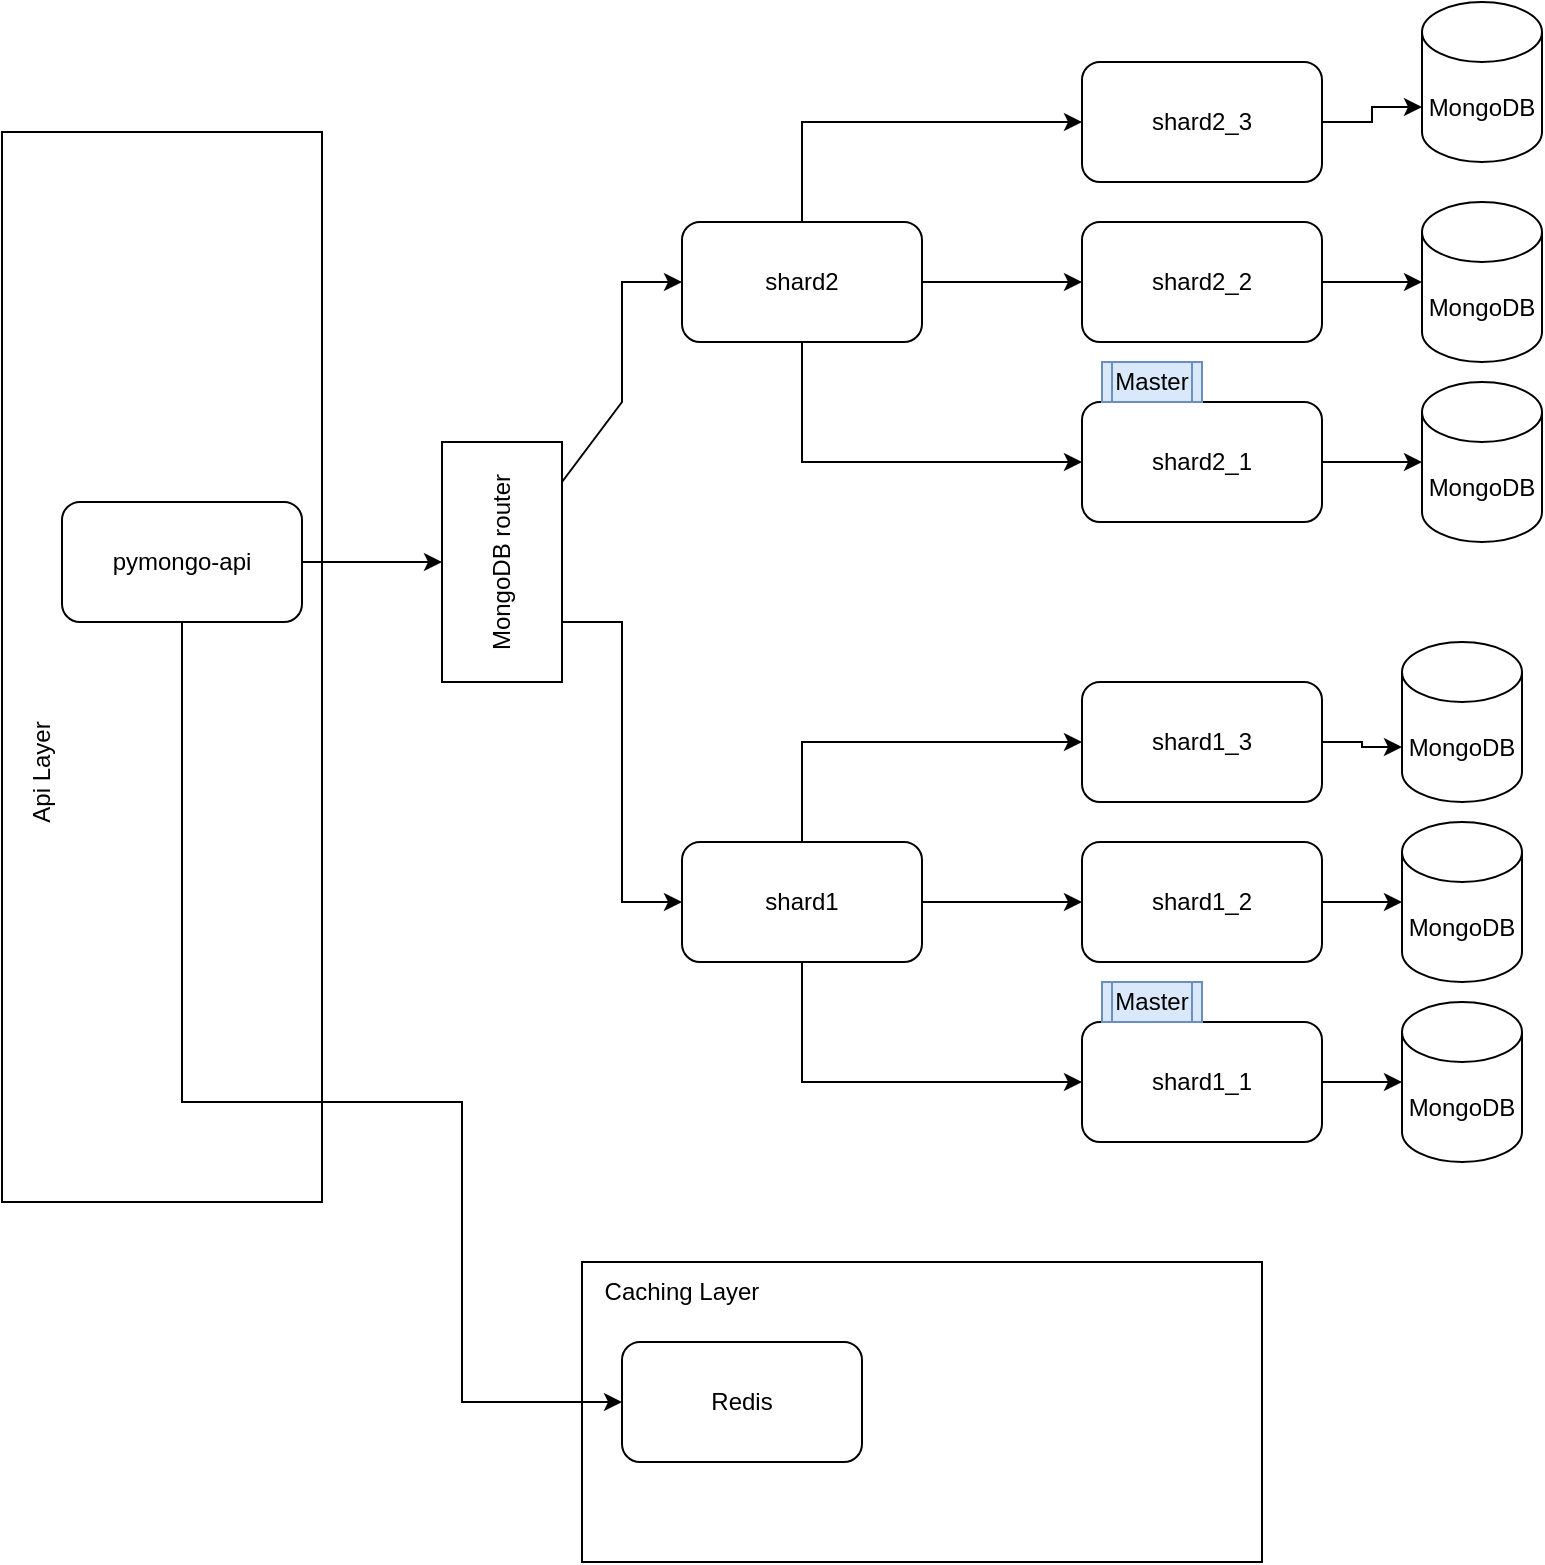 <mxfile version="24.8.9">
  <diagram name="Page-1" id="-H_mtQnk-PTXWXPvYvuk">
    <mxGraphModel dx="1012" dy="592" grid="1" gridSize="10" guides="1" tooltips="1" connect="1" arrows="1" fold="1" page="1" pageScale="1" pageWidth="1169" pageHeight="827" math="0" shadow="0">
      <root>
        <mxCell id="0" />
        <mxCell id="1" parent="0" />
        <mxCell id="quuRfxYI1Brjr8cdpD_s-44" value="" style="rounded=0;whiteSpace=wrap;html=1;rotation=-90;" vertex="1" parent="1">
          <mxGeometry x="22.5" y="272.5" width="535" height="160" as="geometry" />
        </mxCell>
        <mxCell id="zA23MoTUsTF4_91t8viU-2" value="MongoDB" style="shape=cylinder3;whiteSpace=wrap;html=1;boundedLbl=1;backgroundOutline=1;size=15;" parent="1" vertex="1">
          <mxGeometry x="920" y="210" width="60" height="80" as="geometry" />
        </mxCell>
        <mxCell id="uGlacwfJj0JokIyBRGli-6" style="edgeStyle=orthogonalEdgeStyle;rounded=0;orthogonalLoop=1;jettySize=auto;html=1;entryX=0.5;entryY=0;entryDx=0;entryDy=0;" parent="1" source="zA23MoTUsTF4_91t8viU-3" target="uGlacwfJj0JokIyBRGli-5" edge="1">
          <mxGeometry relative="1" as="geometry" />
        </mxCell>
        <mxCell id="zA23MoTUsTF4_91t8viU-3" value="pymongo-api" style="rounded=1;whiteSpace=wrap;html=1;" parent="1" vertex="1">
          <mxGeometry x="240" y="270" width="120" height="60" as="geometry" />
        </mxCell>
        <mxCell id="quuRfxYI1Brjr8cdpD_s-11" style="edgeStyle=orthogonalEdgeStyle;rounded=0;orthogonalLoop=1;jettySize=auto;html=1;" edge="1" parent="1" source="uGlacwfJj0JokIyBRGli-3" target="quuRfxYI1Brjr8cdpD_s-2">
          <mxGeometry relative="1" as="geometry" />
        </mxCell>
        <mxCell id="quuRfxYI1Brjr8cdpD_s-12" style="edgeStyle=orthogonalEdgeStyle;rounded=0;orthogonalLoop=1;jettySize=auto;html=1;entryX=0;entryY=0.5;entryDx=0;entryDy=0;" edge="1" parent="1" source="uGlacwfJj0JokIyBRGli-3" target="quuRfxYI1Brjr8cdpD_s-4">
          <mxGeometry relative="1" as="geometry">
            <Array as="points">
              <mxPoint x="610" y="390" />
            </Array>
          </mxGeometry>
        </mxCell>
        <mxCell id="quuRfxYI1Brjr8cdpD_s-15" style="edgeStyle=orthogonalEdgeStyle;rounded=0;orthogonalLoop=1;jettySize=auto;html=1;entryX=0;entryY=0.5;entryDx=0;entryDy=0;" edge="1" parent="1" source="uGlacwfJj0JokIyBRGli-3" target="quuRfxYI1Brjr8cdpD_s-3">
          <mxGeometry relative="1" as="geometry">
            <Array as="points">
              <mxPoint x="610" y="560" />
            </Array>
          </mxGeometry>
        </mxCell>
        <mxCell id="uGlacwfJj0JokIyBRGli-3" value="shard1" style="rounded=1;whiteSpace=wrap;html=1;" parent="1" vertex="1">
          <mxGeometry x="550" y="440" width="120" height="60" as="geometry" />
        </mxCell>
        <mxCell id="uGlacwfJj0JokIyBRGli-8" style="edgeStyle=orthogonalEdgeStyle;rounded=0;orthogonalLoop=1;jettySize=auto;html=1;exitX=0.25;exitY=1;exitDx=0;exitDy=0;entryX=0;entryY=0.5;entryDx=0;entryDy=0;" parent="1" source="uGlacwfJj0JokIyBRGli-5" target="uGlacwfJj0JokIyBRGli-3" edge="1">
          <mxGeometry relative="1" as="geometry" />
        </mxCell>
        <mxCell id="quuRfxYI1Brjr8cdpD_s-26" style="edgeStyle=orthogonalEdgeStyle;rounded=0;orthogonalLoop=1;jettySize=auto;html=1;entryX=0;entryY=0.5;entryDx=0;entryDy=0;" edge="1" parent="1" source="uGlacwfJj0JokIyBRGli-5" target="quuRfxYI1Brjr8cdpD_s-19">
          <mxGeometry relative="1" as="geometry">
            <Array as="points">
              <mxPoint x="520" y="220" />
              <mxPoint x="520" y="160" />
            </Array>
          </mxGeometry>
        </mxCell>
        <mxCell id="uGlacwfJj0JokIyBRGli-5" value="MongoDB router" style="rounded=0;whiteSpace=wrap;html=1;rotation=-90;" parent="1" vertex="1">
          <mxGeometry x="400" y="270" width="120" height="60" as="geometry" />
        </mxCell>
        <mxCell id="quuRfxYI1Brjr8cdpD_s-2" value="shard1_2" style="rounded=1;whiteSpace=wrap;html=1;" vertex="1" parent="1">
          <mxGeometry x="750" y="440" width="120" height="60" as="geometry" />
        </mxCell>
        <mxCell id="quuRfxYI1Brjr8cdpD_s-4" value="shard1_3" style="rounded=1;whiteSpace=wrap;html=1;" vertex="1" parent="1">
          <mxGeometry x="750" y="360" width="120" height="60" as="geometry" />
        </mxCell>
        <mxCell id="quuRfxYI1Brjr8cdpD_s-10" value="" style="group" vertex="1" connectable="0" parent="1">
          <mxGeometry x="750" y="510" width="120" height="80" as="geometry" />
        </mxCell>
        <mxCell id="quuRfxYI1Brjr8cdpD_s-3" value="shard1_1" style="rounded=1;whiteSpace=wrap;html=1;" vertex="1" parent="quuRfxYI1Brjr8cdpD_s-10">
          <mxGeometry y="20" width="120" height="60" as="geometry" />
        </mxCell>
        <mxCell id="quuRfxYI1Brjr8cdpD_s-9" value="Master" style="shape=process;whiteSpace=wrap;html=1;backgroundOutline=1;fillColor=#dae8fc;strokeColor=#6c8ebf;" vertex="1" parent="quuRfxYI1Brjr8cdpD_s-10">
          <mxGeometry x="10" width="50" height="20" as="geometry" />
        </mxCell>
        <mxCell id="quuRfxYI1Brjr8cdpD_s-16" style="edgeStyle=orthogonalEdgeStyle;rounded=0;orthogonalLoop=1;jettySize=auto;html=1;" edge="1" parent="1" source="quuRfxYI1Brjr8cdpD_s-19" target="quuRfxYI1Brjr8cdpD_s-20">
          <mxGeometry relative="1" as="geometry" />
        </mxCell>
        <mxCell id="quuRfxYI1Brjr8cdpD_s-17" style="edgeStyle=orthogonalEdgeStyle;rounded=0;orthogonalLoop=1;jettySize=auto;html=1;entryX=0;entryY=0.5;entryDx=0;entryDy=0;" edge="1" parent="1" source="quuRfxYI1Brjr8cdpD_s-19" target="quuRfxYI1Brjr8cdpD_s-21">
          <mxGeometry relative="1" as="geometry">
            <Array as="points">
              <mxPoint x="610" y="80" />
            </Array>
          </mxGeometry>
        </mxCell>
        <mxCell id="quuRfxYI1Brjr8cdpD_s-18" style="edgeStyle=orthogonalEdgeStyle;rounded=0;orthogonalLoop=1;jettySize=auto;html=1;entryX=0;entryY=0.5;entryDx=0;entryDy=0;" edge="1" parent="1" source="quuRfxYI1Brjr8cdpD_s-19" target="quuRfxYI1Brjr8cdpD_s-23">
          <mxGeometry relative="1" as="geometry">
            <Array as="points">
              <mxPoint x="610" y="250" />
            </Array>
          </mxGeometry>
        </mxCell>
        <mxCell id="quuRfxYI1Brjr8cdpD_s-19" value="shard2" style="rounded=1;whiteSpace=wrap;html=1;" vertex="1" parent="1">
          <mxGeometry x="550" y="130" width="120" height="60" as="geometry" />
        </mxCell>
        <mxCell id="quuRfxYI1Brjr8cdpD_s-20" value="shard2_2" style="rounded=1;whiteSpace=wrap;html=1;" vertex="1" parent="1">
          <mxGeometry x="750" y="130" width="120" height="60" as="geometry" />
        </mxCell>
        <mxCell id="quuRfxYI1Brjr8cdpD_s-21" value="shard2_3" style="rounded=1;whiteSpace=wrap;html=1;" vertex="1" parent="1">
          <mxGeometry x="750" y="50" width="120" height="60" as="geometry" />
        </mxCell>
        <mxCell id="quuRfxYI1Brjr8cdpD_s-22" value="" style="group" vertex="1" connectable="0" parent="1">
          <mxGeometry x="750" y="200" width="120" height="80" as="geometry" />
        </mxCell>
        <mxCell id="quuRfxYI1Brjr8cdpD_s-23" value="shard2_1" style="rounded=1;whiteSpace=wrap;html=1;" vertex="1" parent="quuRfxYI1Brjr8cdpD_s-22">
          <mxGeometry y="20" width="120" height="60" as="geometry" />
        </mxCell>
        <mxCell id="quuRfxYI1Brjr8cdpD_s-24" value="Master" style="shape=process;whiteSpace=wrap;html=1;backgroundOutline=1;fillColor=#dae8fc;strokeColor=#6c8ebf;" vertex="1" parent="quuRfxYI1Brjr8cdpD_s-22">
          <mxGeometry x="10" width="50" height="20" as="geometry" />
        </mxCell>
        <mxCell id="quuRfxYI1Brjr8cdpD_s-30" value="MongoDB" style="shape=cylinder3;whiteSpace=wrap;html=1;boundedLbl=1;backgroundOutline=1;size=15;" vertex="1" parent="1">
          <mxGeometry x="920" y="120" width="60" height="80" as="geometry" />
        </mxCell>
        <mxCell id="quuRfxYI1Brjr8cdpD_s-31" value="MongoDB" style="shape=cylinder3;whiteSpace=wrap;html=1;boundedLbl=1;backgroundOutline=1;size=15;" vertex="1" parent="1">
          <mxGeometry x="920" y="20" width="60" height="80" as="geometry" />
        </mxCell>
        <mxCell id="quuRfxYI1Brjr8cdpD_s-33" style="edgeStyle=orthogonalEdgeStyle;rounded=0;orthogonalLoop=1;jettySize=auto;html=1;entryX=0;entryY=0.5;entryDx=0;entryDy=0;entryPerimeter=0;" edge="1" parent="1" source="quuRfxYI1Brjr8cdpD_s-20" target="quuRfxYI1Brjr8cdpD_s-30">
          <mxGeometry relative="1" as="geometry" />
        </mxCell>
        <mxCell id="quuRfxYI1Brjr8cdpD_s-35" style="edgeStyle=orthogonalEdgeStyle;rounded=0;orthogonalLoop=1;jettySize=auto;html=1;entryX=0;entryY=0;entryDx=0;entryDy=52.5;entryPerimeter=0;" edge="1" parent="1" source="quuRfxYI1Brjr8cdpD_s-21" target="quuRfxYI1Brjr8cdpD_s-31">
          <mxGeometry relative="1" as="geometry" />
        </mxCell>
        <mxCell id="quuRfxYI1Brjr8cdpD_s-36" style="edgeStyle=orthogonalEdgeStyle;rounded=0;orthogonalLoop=1;jettySize=auto;html=1;entryX=0;entryY=0.5;entryDx=0;entryDy=0;entryPerimeter=0;" edge="1" parent="1" source="quuRfxYI1Brjr8cdpD_s-23" target="zA23MoTUsTF4_91t8viU-2">
          <mxGeometry relative="1" as="geometry" />
        </mxCell>
        <mxCell id="quuRfxYI1Brjr8cdpD_s-38" value="MongoDB" style="shape=cylinder3;whiteSpace=wrap;html=1;boundedLbl=1;backgroundOutline=1;size=15;" vertex="1" parent="1">
          <mxGeometry x="910" y="340" width="60" height="80" as="geometry" />
        </mxCell>
        <mxCell id="quuRfxYI1Brjr8cdpD_s-39" value="MongoDB" style="shape=cylinder3;whiteSpace=wrap;html=1;boundedLbl=1;backgroundOutline=1;size=15;" vertex="1" parent="1">
          <mxGeometry x="910" y="430" width="60" height="80" as="geometry" />
        </mxCell>
        <mxCell id="quuRfxYI1Brjr8cdpD_s-40" value="MongoDB" style="shape=cylinder3;whiteSpace=wrap;html=1;boundedLbl=1;backgroundOutline=1;size=15;" vertex="1" parent="1">
          <mxGeometry x="910" y="520" width="60" height="80" as="geometry" />
        </mxCell>
        <mxCell id="quuRfxYI1Brjr8cdpD_s-41" style="edgeStyle=orthogonalEdgeStyle;rounded=0;orthogonalLoop=1;jettySize=auto;html=1;entryX=0;entryY=0;entryDx=0;entryDy=52.5;entryPerimeter=0;" edge="1" parent="1" source="quuRfxYI1Brjr8cdpD_s-4" target="quuRfxYI1Brjr8cdpD_s-38">
          <mxGeometry relative="1" as="geometry" />
        </mxCell>
        <mxCell id="quuRfxYI1Brjr8cdpD_s-42" style="edgeStyle=orthogonalEdgeStyle;rounded=0;orthogonalLoop=1;jettySize=auto;html=1;entryX=0;entryY=0.5;entryDx=0;entryDy=0;entryPerimeter=0;" edge="1" parent="1" source="quuRfxYI1Brjr8cdpD_s-2" target="quuRfxYI1Brjr8cdpD_s-39">
          <mxGeometry relative="1" as="geometry" />
        </mxCell>
        <mxCell id="quuRfxYI1Brjr8cdpD_s-43" style="edgeStyle=orthogonalEdgeStyle;rounded=0;orthogonalLoop=1;jettySize=auto;html=1;entryX=0;entryY=0.5;entryDx=0;entryDy=0;entryPerimeter=0;" edge="1" parent="1" source="quuRfxYI1Brjr8cdpD_s-3" target="quuRfxYI1Brjr8cdpD_s-40">
          <mxGeometry relative="1" as="geometry" />
        </mxCell>
        <mxCell id="quuRfxYI1Brjr8cdpD_s-45" value="Api Layer" style="text;html=1;align=center;verticalAlign=middle;whiteSpace=wrap;rounded=0;rotation=-90;" vertex="1" parent="1">
          <mxGeometry x="200" y="390" width="60" height="30" as="geometry" />
        </mxCell>
        <mxCell id="quuRfxYI1Brjr8cdpD_s-46" value="" style="rounded=0;whiteSpace=wrap;html=1;" vertex="1" parent="1">
          <mxGeometry x="500" y="650" width="340" height="150" as="geometry" />
        </mxCell>
        <mxCell id="quuRfxYI1Brjr8cdpD_s-47" value="Caching Layer" style="text;html=1;align=center;verticalAlign=middle;whiteSpace=wrap;rounded=0;" vertex="1" parent="1">
          <mxGeometry x="500" y="650" width="100" height="30" as="geometry" />
        </mxCell>
        <mxCell id="quuRfxYI1Brjr8cdpD_s-48" value="Redis" style="rounded=1;whiteSpace=wrap;html=1;" vertex="1" parent="1">
          <mxGeometry x="520" y="690" width="120" height="60" as="geometry" />
        </mxCell>
        <mxCell id="quuRfxYI1Brjr8cdpD_s-49" style="edgeStyle=orthogonalEdgeStyle;rounded=0;orthogonalLoop=1;jettySize=auto;html=1;entryX=0;entryY=0.5;entryDx=0;entryDy=0;" edge="1" parent="1" source="zA23MoTUsTF4_91t8viU-3" target="quuRfxYI1Brjr8cdpD_s-48">
          <mxGeometry relative="1" as="geometry">
            <Array as="points">
              <mxPoint x="300" y="570" />
              <mxPoint x="440" y="570" />
              <mxPoint x="440" y="720" />
            </Array>
          </mxGeometry>
        </mxCell>
      </root>
    </mxGraphModel>
  </diagram>
</mxfile>
